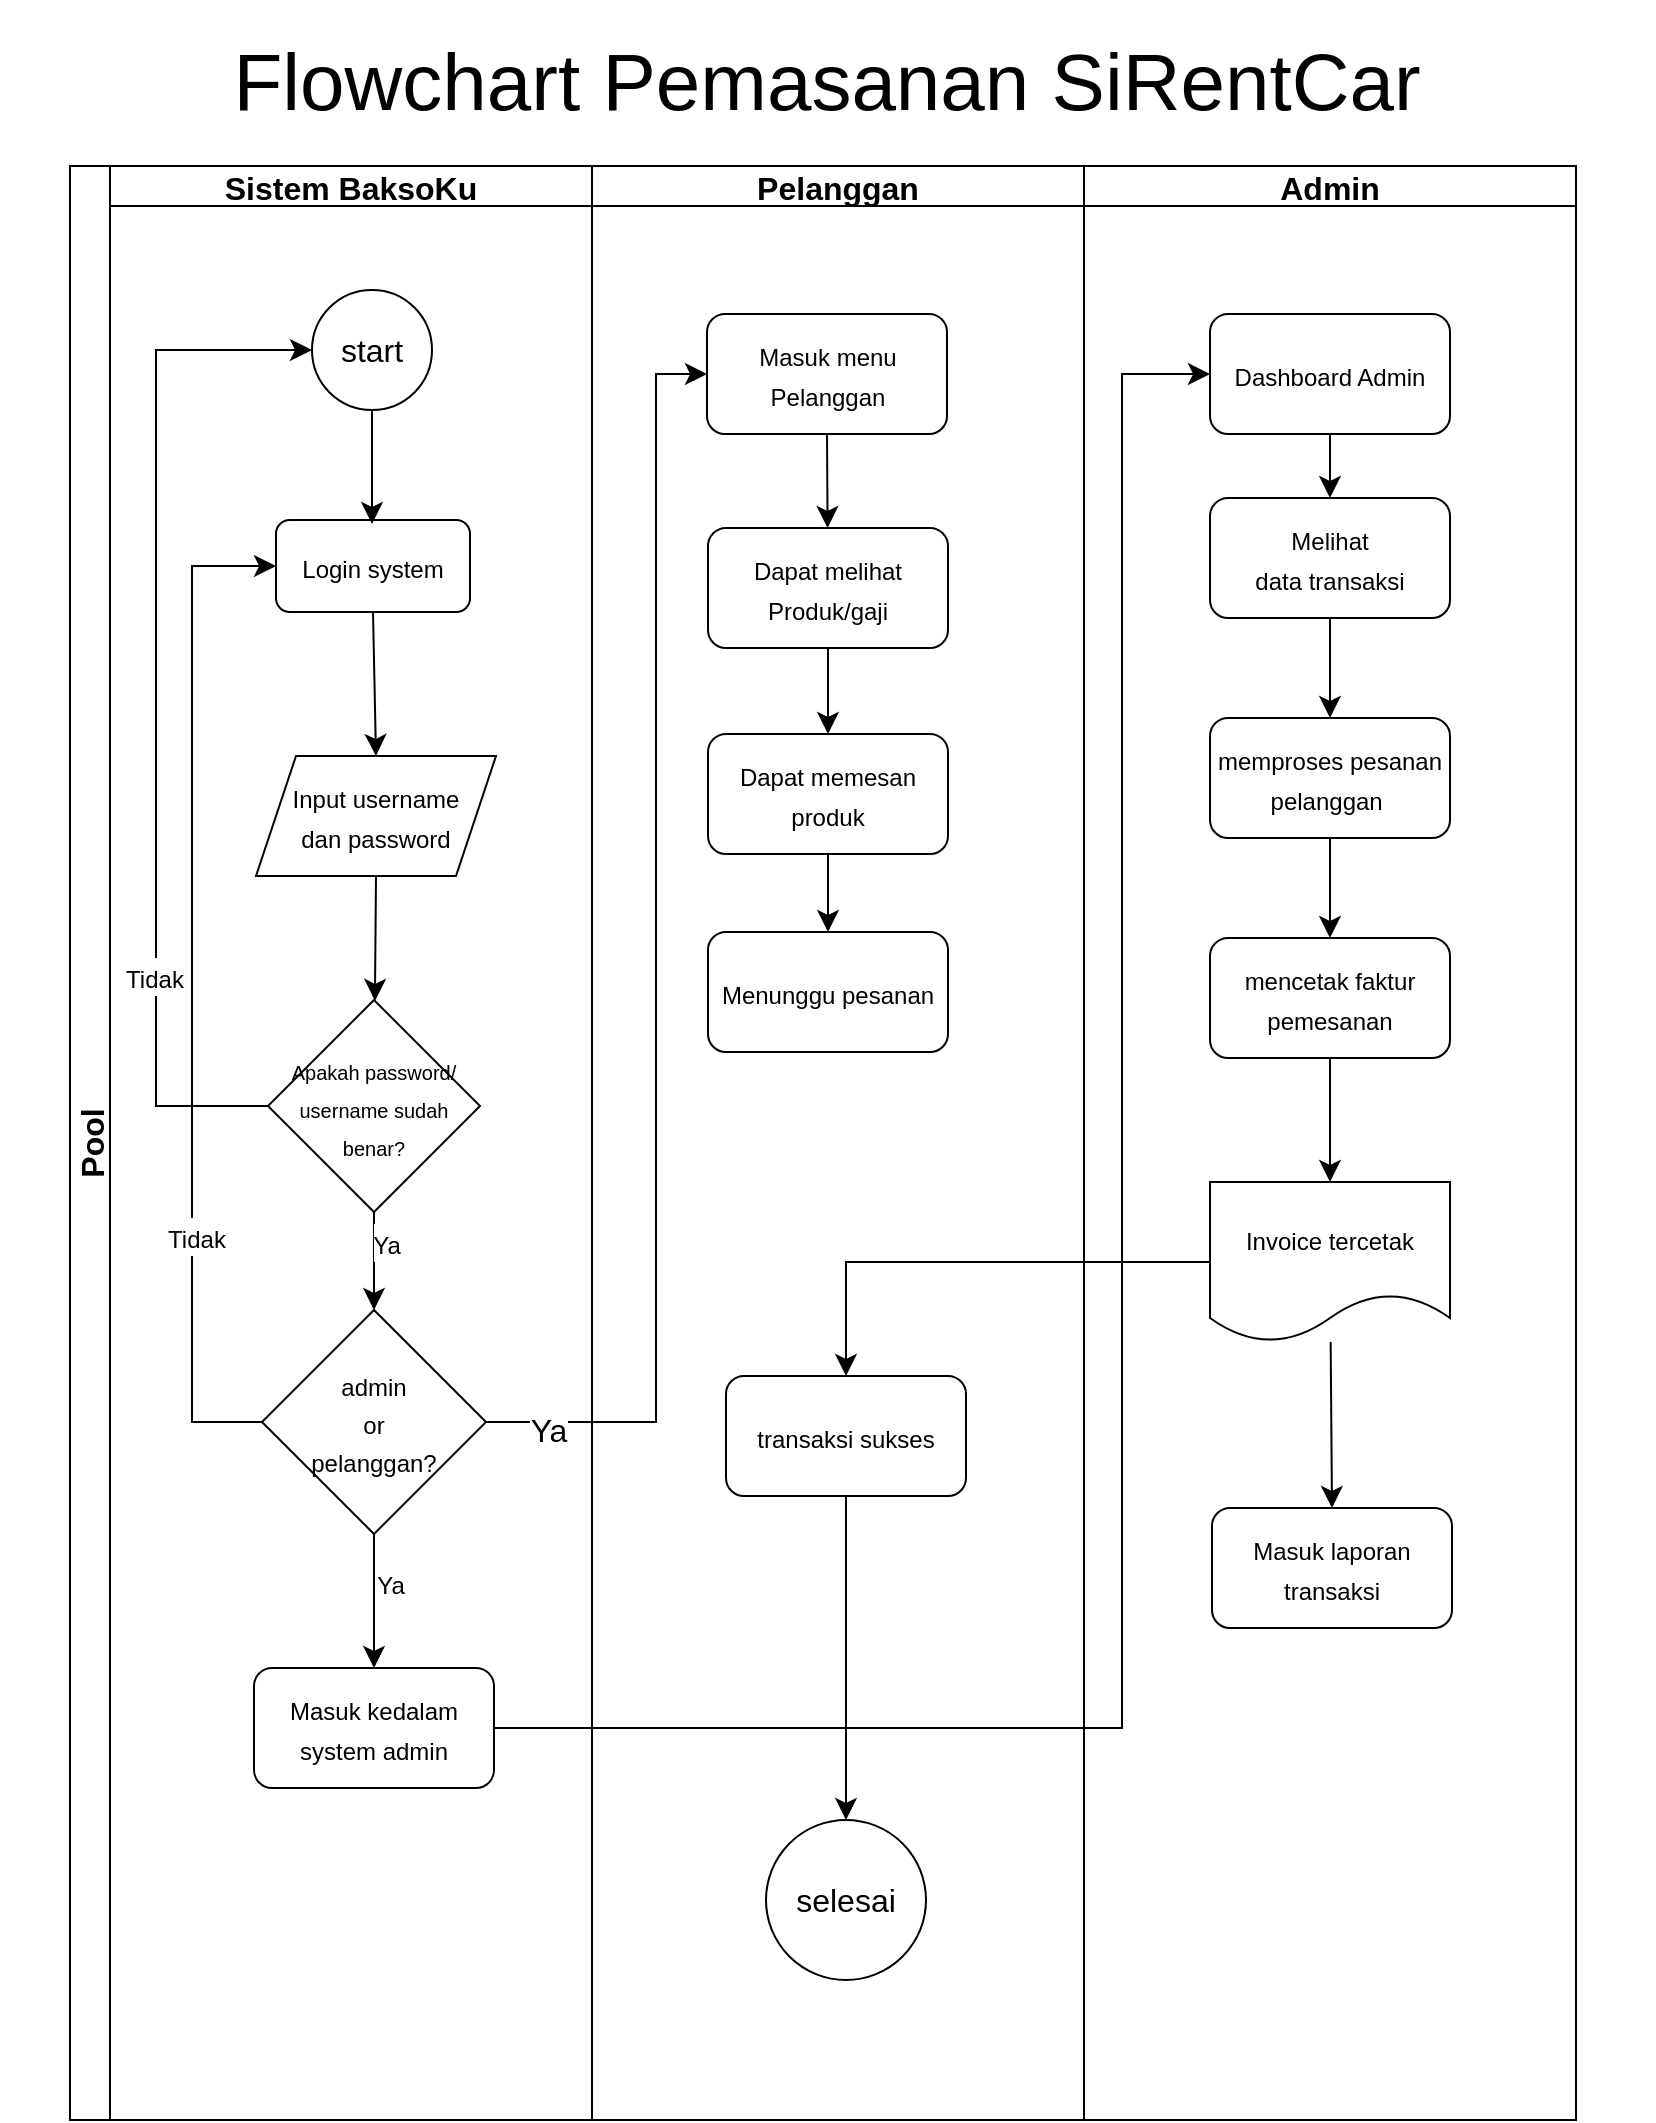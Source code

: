 <mxfile version="22.0.6" type="github">
  <diagram name="Halaman-1" id="bM6BuHL4AkJzUA_qrpLi">
    <mxGraphModel dx="1837" dy="1348" grid="0" gridSize="10" guides="1" tooltips="1" connect="1" arrows="1" fold="1" page="0" pageScale="1" pageWidth="827" pageHeight="1169" math="0" shadow="0">
      <root>
        <mxCell id="0" />
        <mxCell id="1" parent="0" />
        <mxCell id="khKvHjpIYPQYK4qI9uuR-2" value="Pool" style="swimlane;childLayout=stackLayout;resizeParent=1;resizeParentMax=0;startSize=20;horizontal=0;horizontalStack=1;fontSize=16;" parent="1" vertex="1">
          <mxGeometry x="-78" y="-95" width="753" height="977" as="geometry" />
        </mxCell>
        <mxCell id="khKvHjpIYPQYK4qI9uuR-3" value="Sistem BaksoKu" style="swimlane;startSize=20;fontSize=16;" parent="khKvHjpIYPQYK4qI9uuR-2" vertex="1">
          <mxGeometry x="20" width="241" height="977" as="geometry" />
        </mxCell>
        <mxCell id="khKvHjpIYPQYK4qI9uuR-7" value="start" style="ellipse;whiteSpace=wrap;html=1;aspect=fixed;fontSize=16;" parent="khKvHjpIYPQYK4qI9uuR-3" vertex="1">
          <mxGeometry x="101" y="62" width="60" height="60" as="geometry" />
        </mxCell>
        <mxCell id="khKvHjpIYPQYK4qI9uuR-9" value="&lt;font style=&quot;font-size: 12px;&quot;&gt;Login system&lt;/font&gt;" style="rounded=1;whiteSpace=wrap;html=1;fontSize=16;" parent="khKvHjpIYPQYK4qI9uuR-3" vertex="1">
          <mxGeometry x="83" y="177" width="97" height="46" as="geometry" />
        </mxCell>
        <mxCell id="khKvHjpIYPQYK4qI9uuR-11" value="&lt;font style=&quot;font-size: 10px;&quot;&gt;Apakah password/&lt;br&gt;username&amp;nbsp;sudah benar?&lt;/font&gt;" style="rhombus;whiteSpace=wrap;html=1;fontSize=16;" parent="khKvHjpIYPQYK4qI9uuR-3" vertex="1">
          <mxGeometry x="79" y="417" width="106" height="106" as="geometry" />
        </mxCell>
        <mxCell id="khKvHjpIYPQYK4qI9uuR-12" value="" style="endArrow=classic;html=1;rounded=0;fontSize=12;startSize=8;endSize=8;curved=1;exitX=0.5;exitY=1;exitDx=0;exitDy=0;entryX=0.5;entryY=0;entryDx=0;entryDy=0;" parent="khKvHjpIYPQYK4qI9uuR-3" source="khKvHjpIYPQYK4qI9uuR-9" target="khKvHjpIYPQYK4qI9uuR-28" edge="1">
          <mxGeometry width="50" height="50" relative="1" as="geometry">
            <mxPoint x="132.52" y="239" as="sourcePoint" />
            <mxPoint x="133.02" y="355" as="targetPoint" />
          </mxGeometry>
        </mxCell>
        <mxCell id="khKvHjpIYPQYK4qI9uuR-33" style="edgeStyle=none;curved=1;rounded=0;orthogonalLoop=1;jettySize=auto;html=1;exitX=0.5;exitY=1;exitDx=0;exitDy=0;fontSize=12;startSize=8;endSize=8;" parent="khKvHjpIYPQYK4qI9uuR-3" source="khKvHjpIYPQYK4qI9uuR-23" target="khKvHjpIYPQYK4qI9uuR-32" edge="1">
          <mxGeometry relative="1" as="geometry" />
        </mxCell>
        <mxCell id="khKvHjpIYPQYK4qI9uuR-34" value="&lt;font style=&quot;font-size: 12px;&quot;&gt;Ya&lt;/font&gt;" style="edgeLabel;html=1;align=center;verticalAlign=middle;resizable=0;points=[];fontSize=16;" parent="khKvHjpIYPQYK4qI9uuR-33" vertex="1" connectable="0">
          <mxGeometry x="-0.519" relative="1" as="geometry">
            <mxPoint x="8" y="8" as="offset" />
          </mxGeometry>
        </mxCell>
        <mxCell id="khKvHjpIYPQYK4qI9uuR-23" value="&lt;font style=&quot;font-size: 12px;&quot;&gt;admin &lt;br&gt;or&lt;br&gt;pelanggan?&lt;/font&gt;" style="rhombus;whiteSpace=wrap;html=1;fontSize=16;" parent="khKvHjpIYPQYK4qI9uuR-3" vertex="1">
          <mxGeometry x="76" y="572" width="112" height="112" as="geometry" />
        </mxCell>
        <mxCell id="khKvHjpIYPQYK4qI9uuR-22" value="" style="endArrow=classic;html=1;rounded=0;fontSize=12;startSize=8;endSize=8;curved=1;exitX=0.5;exitY=1;exitDx=0;exitDy=0;entryX=0.5;entryY=0;entryDx=0;entryDy=0;" parent="khKvHjpIYPQYK4qI9uuR-3" source="khKvHjpIYPQYK4qI9uuR-11" target="khKvHjpIYPQYK4qI9uuR-23" edge="1">
          <mxGeometry width="50" height="50" relative="1" as="geometry">
            <mxPoint x="211" y="559" as="sourcePoint" />
            <mxPoint x="132" y="570" as="targetPoint" />
          </mxGeometry>
        </mxCell>
        <mxCell id="khKvHjpIYPQYK4qI9uuR-26" value="&lt;font style=&quot;font-size: 12px;&quot;&gt;Ya&lt;/font&gt;" style="edgeLabel;html=1;align=center;verticalAlign=middle;resizable=0;points=[];fontSize=16;" parent="khKvHjpIYPQYK4qI9uuR-22" vertex="1" connectable="0">
          <mxGeometry x="-0.583" y="-3" relative="1" as="geometry">
            <mxPoint x="9" y="5" as="offset" />
          </mxGeometry>
        </mxCell>
        <mxCell id="khKvHjpIYPQYK4qI9uuR-31" style="edgeStyle=none;curved=1;rounded=0;orthogonalLoop=1;jettySize=auto;html=1;exitX=0.5;exitY=1;exitDx=0;exitDy=0;fontSize=12;startSize=8;endSize=8;" parent="khKvHjpIYPQYK4qI9uuR-3" source="khKvHjpIYPQYK4qI9uuR-28" target="khKvHjpIYPQYK4qI9uuR-11" edge="1">
          <mxGeometry relative="1" as="geometry" />
        </mxCell>
        <mxCell id="khKvHjpIYPQYK4qI9uuR-28" value="&lt;font style=&quot;font-size: 12px;&quot;&gt;Input username&lt;br&gt;dan password&lt;/font&gt;" style="shape=parallelogram;perimeter=parallelogramPerimeter;whiteSpace=wrap;html=1;fixedSize=1;fontSize=16;" parent="khKvHjpIYPQYK4qI9uuR-3" vertex="1">
          <mxGeometry x="73" y="295" width="120" height="60" as="geometry" />
        </mxCell>
        <mxCell id="khKvHjpIYPQYK4qI9uuR-32" value="&lt;font style=&quot;font-size: 12px;&quot;&gt;Masuk kedalam system admin&lt;/font&gt;" style="rounded=1;whiteSpace=wrap;html=1;fontSize=16;" parent="khKvHjpIYPQYK4qI9uuR-3" vertex="1">
          <mxGeometry x="72" y="751" width="120" height="60" as="geometry" />
        </mxCell>
        <mxCell id="khKvHjpIYPQYK4qI9uuR-83" value="" style="edgeStyle=elbowEdgeStyle;elbow=vertical;endArrow=classic;html=1;curved=0;rounded=0;endSize=8;startSize=8;fontSize=12;exitX=0;exitY=0.5;exitDx=0;exitDy=0;entryX=0;entryY=0.5;entryDx=0;entryDy=0;" parent="khKvHjpIYPQYK4qI9uuR-3" source="khKvHjpIYPQYK4qI9uuR-23" target="khKvHjpIYPQYK4qI9uuR-9" edge="1">
          <mxGeometry width="50" height="50" relative="1" as="geometry">
            <mxPoint x="34" y="617" as="sourcePoint" />
            <mxPoint x="84" y="567" as="targetPoint" />
            <Array as="points">
              <mxPoint x="41" y="415" />
            </Array>
          </mxGeometry>
        </mxCell>
        <mxCell id="khKvHjpIYPQYK4qI9uuR-85" value="&lt;font style=&quot;font-size: 12px;&quot;&gt;Tidak&lt;/font&gt;" style="edgeLabel;html=1;align=center;verticalAlign=middle;resizable=0;points=[];fontSize=16;" parent="khKvHjpIYPQYK4qI9uuR-83" vertex="1" connectable="0">
          <mxGeometry x="-0.493" y="-2" relative="1" as="geometry">
            <mxPoint as="offset" />
          </mxGeometry>
        </mxCell>
        <mxCell id="khKvHjpIYPQYK4qI9uuR-84" value="" style="edgeStyle=elbowEdgeStyle;elbow=horizontal;endArrow=classic;html=1;curved=0;rounded=0;endSize=8;startSize=8;fontSize=12;exitX=0;exitY=0.5;exitDx=0;exitDy=0;" parent="khKvHjpIYPQYK4qI9uuR-3" source="khKvHjpIYPQYK4qI9uuR-11" target="khKvHjpIYPQYK4qI9uuR-7" edge="1">
          <mxGeometry width="50" height="50" relative="1" as="geometry">
            <mxPoint x="198" y="419" as="sourcePoint" />
            <mxPoint x="248" y="369" as="targetPoint" />
            <Array as="points">
              <mxPoint x="23" y="279" />
            </Array>
          </mxGeometry>
        </mxCell>
        <mxCell id="khKvHjpIYPQYK4qI9uuR-86" value="&lt;font style=&quot;font-size: 12px;&quot;&gt;Tidak&lt;/font&gt;" style="edgeLabel;html=1;align=center;verticalAlign=middle;resizable=0;points=[];fontSize=16;" parent="khKvHjpIYPQYK4qI9uuR-84" vertex="1" connectable="0">
          <mxGeometry x="-0.525" y="1" relative="1" as="geometry">
            <mxPoint as="offset" />
          </mxGeometry>
        </mxCell>
        <mxCell id="khKvHjpIYPQYK4qI9uuR-4" value="Pelanggan" style="swimlane;startSize=20;fontSize=16;" parent="khKvHjpIYPQYK4qI9uuR-2" vertex="1">
          <mxGeometry x="261" width="246" height="977" as="geometry" />
        </mxCell>
        <mxCell id="khKvHjpIYPQYK4qI9uuR-42" style="edgeStyle=none;curved=1;rounded=0;orthogonalLoop=1;jettySize=auto;html=1;exitX=0.5;exitY=1;exitDx=0;exitDy=0;fontSize=12;startSize=8;endSize=8;" parent="khKvHjpIYPQYK4qI9uuR-4" source="khKvHjpIYPQYK4qI9uuR-38" target="khKvHjpIYPQYK4qI9uuR-41" edge="1">
          <mxGeometry relative="1" as="geometry" />
        </mxCell>
        <mxCell id="khKvHjpIYPQYK4qI9uuR-38" value="&lt;font style=&quot;font-size: 12px;&quot;&gt;Masuk menu &lt;br&gt;Pelanggan&lt;/font&gt;" style="rounded=1;whiteSpace=wrap;html=1;fontSize=16;" parent="khKvHjpIYPQYK4qI9uuR-4" vertex="1">
          <mxGeometry x="57.5" y="74" width="120" height="60" as="geometry" />
        </mxCell>
        <mxCell id="khKvHjpIYPQYK4qI9uuR-44" style="edgeStyle=none;curved=1;rounded=0;orthogonalLoop=1;jettySize=auto;html=1;fontSize=12;startSize=8;endSize=8;" parent="khKvHjpIYPQYK4qI9uuR-4" source="khKvHjpIYPQYK4qI9uuR-41" target="khKvHjpIYPQYK4qI9uuR-43" edge="1">
          <mxGeometry relative="1" as="geometry" />
        </mxCell>
        <mxCell id="khKvHjpIYPQYK4qI9uuR-41" value="&lt;font style=&quot;font-size: 12px;&quot;&gt;Dapat melihat Produk/gaji&lt;/font&gt;" style="rounded=1;whiteSpace=wrap;html=1;fontSize=16;" parent="khKvHjpIYPQYK4qI9uuR-4" vertex="1">
          <mxGeometry x="58" y="181" width="120" height="60" as="geometry" />
        </mxCell>
        <mxCell id="khKvHjpIYPQYK4qI9uuR-46" style="edgeStyle=none;curved=1;rounded=0;orthogonalLoop=1;jettySize=auto;html=1;exitX=0.5;exitY=1;exitDx=0;exitDy=0;fontSize=12;startSize=8;endSize=8;" parent="khKvHjpIYPQYK4qI9uuR-4" source="khKvHjpIYPQYK4qI9uuR-43" target="khKvHjpIYPQYK4qI9uuR-45" edge="1">
          <mxGeometry relative="1" as="geometry" />
        </mxCell>
        <mxCell id="khKvHjpIYPQYK4qI9uuR-43" value="&lt;font style=&quot;font-size: 12px;&quot;&gt;Dapat memesan produk&lt;/font&gt;" style="rounded=1;whiteSpace=wrap;html=1;fontSize=16;" parent="khKvHjpIYPQYK4qI9uuR-4" vertex="1">
          <mxGeometry x="58" y="284" width="120" height="60" as="geometry" />
        </mxCell>
        <mxCell id="khKvHjpIYPQYK4qI9uuR-45" value="&lt;font style=&quot;font-size: 12px;&quot;&gt;Menunggu pesanan&lt;/font&gt;" style="rounded=1;whiteSpace=wrap;html=1;fontSize=16;" parent="khKvHjpIYPQYK4qI9uuR-4" vertex="1">
          <mxGeometry x="58" y="383" width="120" height="60" as="geometry" />
        </mxCell>
        <mxCell id="khKvHjpIYPQYK4qI9uuR-74" style="edgeStyle=none;curved=1;rounded=0;orthogonalLoop=1;jettySize=auto;html=1;exitX=0.5;exitY=1;exitDx=0;exitDy=0;entryX=0.5;entryY=0;entryDx=0;entryDy=0;fontSize=12;startSize=8;endSize=8;" parent="khKvHjpIYPQYK4qI9uuR-4" source="khKvHjpIYPQYK4qI9uuR-70" target="khKvHjpIYPQYK4qI9uuR-72" edge="1">
          <mxGeometry relative="1" as="geometry" />
        </mxCell>
        <mxCell id="khKvHjpIYPQYK4qI9uuR-70" value="&lt;font style=&quot;font-size: 12px;&quot;&gt;transaksi sukses&lt;/font&gt;" style="rounded=1;whiteSpace=wrap;html=1;fontSize=16;" parent="khKvHjpIYPQYK4qI9uuR-4" vertex="1">
          <mxGeometry x="67" y="605" width="120" height="60" as="geometry" />
        </mxCell>
        <mxCell id="khKvHjpIYPQYK4qI9uuR-72" value="selesai" style="ellipse;whiteSpace=wrap;html=1;aspect=fixed;fontSize=16;" parent="khKvHjpIYPQYK4qI9uuR-4" vertex="1">
          <mxGeometry x="87" y="827" width="80" height="80" as="geometry" />
        </mxCell>
        <mxCell id="khKvHjpIYPQYK4qI9uuR-5" value="Admin" style="swimlane;startSize=20;fontSize=16;" parent="khKvHjpIYPQYK4qI9uuR-2" vertex="1">
          <mxGeometry x="507" width="246" height="977" as="geometry" />
        </mxCell>
        <mxCell id="khKvHjpIYPQYK4qI9uuR-52" style="edgeStyle=none;curved=1;rounded=0;orthogonalLoop=1;jettySize=auto;html=1;exitX=0.5;exitY=1;exitDx=0;exitDy=0;fontSize=12;startSize=8;endSize=8;" parent="khKvHjpIYPQYK4qI9uuR-5" source="khKvHjpIYPQYK4qI9uuR-49" target="khKvHjpIYPQYK4qI9uuR-51" edge="1">
          <mxGeometry relative="1" as="geometry" />
        </mxCell>
        <mxCell id="khKvHjpIYPQYK4qI9uuR-49" value="&lt;font style=&quot;font-size: 12px;&quot;&gt;Dashboard Admin&lt;/font&gt;" style="rounded=1;whiteSpace=wrap;html=1;fontSize=16;" parent="khKvHjpIYPQYK4qI9uuR-5" vertex="1">
          <mxGeometry x="63" y="74" width="120" height="60" as="geometry" />
        </mxCell>
        <mxCell id="khKvHjpIYPQYK4qI9uuR-59" value="" style="edgeStyle=none;curved=1;rounded=0;orthogonalLoop=1;jettySize=auto;html=1;fontSize=12;startSize=8;endSize=8;" parent="khKvHjpIYPQYK4qI9uuR-5" source="khKvHjpIYPQYK4qI9uuR-51" target="khKvHjpIYPQYK4qI9uuR-58" edge="1">
          <mxGeometry relative="1" as="geometry" />
        </mxCell>
        <mxCell id="khKvHjpIYPQYK4qI9uuR-51" value="&lt;font style=&quot;font-size: 12px;&quot;&gt;Melihat &lt;br&gt;data transaksi&lt;/font&gt;" style="rounded=1;whiteSpace=wrap;html=1;fontSize=16;" parent="khKvHjpIYPQYK4qI9uuR-5" vertex="1">
          <mxGeometry x="63" y="166" width="120" height="60" as="geometry" />
        </mxCell>
        <mxCell id="khKvHjpIYPQYK4qI9uuR-62" value="" style="edgeStyle=none;curved=1;rounded=0;orthogonalLoop=1;jettySize=auto;html=1;fontSize=12;startSize=8;endSize=8;" parent="khKvHjpIYPQYK4qI9uuR-5" source="khKvHjpIYPQYK4qI9uuR-58" target="khKvHjpIYPQYK4qI9uuR-61" edge="1">
          <mxGeometry relative="1" as="geometry" />
        </mxCell>
        <mxCell id="khKvHjpIYPQYK4qI9uuR-58" value="&lt;font style=&quot;font-size: 12px;&quot;&gt;memproses pesanan pelanggan&amp;nbsp;&lt;/font&gt;" style="whiteSpace=wrap;html=1;fontSize=16;rounded=1;" parent="khKvHjpIYPQYK4qI9uuR-5" vertex="1">
          <mxGeometry x="63" y="276" width="120" height="60" as="geometry" />
        </mxCell>
        <mxCell id="khKvHjpIYPQYK4qI9uuR-67" value="" style="edgeStyle=none;curved=1;rounded=0;orthogonalLoop=1;jettySize=auto;html=1;fontSize=12;startSize=8;endSize=8;" parent="khKvHjpIYPQYK4qI9uuR-5" source="khKvHjpIYPQYK4qI9uuR-61" target="khKvHjpIYPQYK4qI9uuR-66" edge="1">
          <mxGeometry relative="1" as="geometry" />
        </mxCell>
        <mxCell id="khKvHjpIYPQYK4qI9uuR-61" value="&lt;font style=&quot;font-size: 12px;&quot;&gt;mencetak faktur pemesanan&lt;/font&gt;" style="whiteSpace=wrap;html=1;fontSize=16;rounded=1;" parent="khKvHjpIYPQYK4qI9uuR-5" vertex="1">
          <mxGeometry x="63" y="386" width="120" height="60" as="geometry" />
        </mxCell>
        <mxCell id="khKvHjpIYPQYK4qI9uuR-76" style="edgeStyle=none;curved=1;rounded=0;orthogonalLoop=1;jettySize=auto;html=1;fontSize=12;startSize=8;endSize=8;entryX=0.5;entryY=0;entryDx=0;entryDy=0;" parent="khKvHjpIYPQYK4qI9uuR-5" source="khKvHjpIYPQYK4qI9uuR-66" target="khKvHjpIYPQYK4qI9uuR-77" edge="1">
          <mxGeometry relative="1" as="geometry">
            <mxPoint x="123" y="670" as="targetPoint" />
          </mxGeometry>
        </mxCell>
        <mxCell id="khKvHjpIYPQYK4qI9uuR-66" value="&lt;font style=&quot;font-size: 12px;&quot;&gt;Invoice tercetak&lt;/font&gt;" style="shape=document;whiteSpace=wrap;html=1;boundedLbl=1;fontSize=16;rounded=1;" parent="khKvHjpIYPQYK4qI9uuR-5" vertex="1">
          <mxGeometry x="63" y="508" width="120" height="80" as="geometry" />
        </mxCell>
        <mxCell id="khKvHjpIYPQYK4qI9uuR-77" value="&lt;font style=&quot;font-size: 12px;&quot;&gt;Masuk laporan transaksi&lt;/font&gt;" style="rounded=1;whiteSpace=wrap;html=1;fontSize=16;" parent="khKvHjpIYPQYK4qI9uuR-5" vertex="1">
          <mxGeometry x="64" y="671" width="120" height="60" as="geometry" />
        </mxCell>
        <mxCell id="khKvHjpIYPQYK4qI9uuR-37" value="" style="edgeStyle=elbowEdgeStyle;elbow=horizontal;endArrow=classic;html=1;curved=0;rounded=0;endSize=8;startSize=8;fontSize=12;exitX=1;exitY=0.5;exitDx=0;exitDy=0;entryX=0;entryY=0.5;entryDx=0;entryDy=0;" parent="khKvHjpIYPQYK4qI9uuR-2" source="khKvHjpIYPQYK4qI9uuR-23" target="khKvHjpIYPQYK4qI9uuR-38" edge="1">
          <mxGeometry width="50" height="50" relative="1" as="geometry">
            <mxPoint x="213" y="632" as="sourcePoint" />
            <mxPoint x="350" y="118" as="targetPoint" />
            <Array as="points">
              <mxPoint x="293" y="364" />
            </Array>
          </mxGeometry>
        </mxCell>
        <mxCell id="khKvHjpIYPQYK4qI9uuR-79" value="Ya" style="edgeLabel;html=1;align=center;verticalAlign=middle;resizable=0;points=[];fontSize=16;" parent="khKvHjpIYPQYK4qI9uuR-37" vertex="1" connectable="0">
          <mxGeometry x="-0.87" y="-4" relative="1" as="geometry">
            <mxPoint x="-10" as="offset" />
          </mxGeometry>
        </mxCell>
        <mxCell id="khKvHjpIYPQYK4qI9uuR-50" value="" style="edgeStyle=elbowEdgeStyle;elbow=horizontal;endArrow=classic;html=1;curved=0;rounded=0;endSize=8;startSize=8;fontSize=12;exitX=1;exitY=0.5;exitDx=0;exitDy=0;" parent="khKvHjpIYPQYK4qI9uuR-2" source="khKvHjpIYPQYK4qI9uuR-32" target="khKvHjpIYPQYK4qI9uuR-49" edge="1">
          <mxGeometry width="50" height="50" relative="1" as="geometry">
            <mxPoint x="337" y="782" as="sourcePoint" />
            <mxPoint x="387" y="732" as="targetPoint" />
            <Array as="points">
              <mxPoint x="526" y="422" />
            </Array>
          </mxGeometry>
        </mxCell>
        <mxCell id="khKvHjpIYPQYK4qI9uuR-71" value="" style="edgeStyle=elbowEdgeStyle;elbow=horizontal;endArrow=classic;html=1;curved=0;rounded=0;endSize=8;startSize=8;fontSize=12;exitX=0;exitY=0.5;exitDx=0;exitDy=0;entryX=0.5;entryY=0;entryDx=0;entryDy=0;" parent="khKvHjpIYPQYK4qI9uuR-2" source="khKvHjpIYPQYK4qI9uuR-66" target="khKvHjpIYPQYK4qI9uuR-70" edge="1">
          <mxGeometry width="50" height="50" relative="1" as="geometry">
            <mxPoint x="357" y="539" as="sourcePoint" />
            <mxPoint x="407" y="489" as="targetPoint" />
            <Array as="points">
              <mxPoint x="388" y="519" />
            </Array>
          </mxGeometry>
        </mxCell>
        <mxCell id="khKvHjpIYPQYK4qI9uuR-8" value="" style="endArrow=classic;html=1;rounded=0;fontSize=12;startSize=8;endSize=8;curved=1;exitX=0.5;exitY=1;exitDx=0;exitDy=0;" parent="1" source="khKvHjpIYPQYK4qI9uuR-7" edge="1">
          <mxGeometry width="50" height="50" relative="1" as="geometry">
            <mxPoint x="226" y="225" as="sourcePoint" />
            <mxPoint x="73" y="84" as="targetPoint" />
          </mxGeometry>
        </mxCell>
        <mxCell id="khKvHjpIYPQYK4qI9uuR-78" value="&lt;font style=&quot;font-size: 40px;&quot;&gt;Flowchart Pemasanan SiRentCar&lt;/font&gt;" style="text;strokeColor=none;fillColor=none;html=1;align=center;verticalAlign=middle;whiteSpace=wrap;rounded=0;fontSize=16;" parent="1" vertex="1">
          <mxGeometry x="-113" y="-178" width="827" height="79" as="geometry" />
        </mxCell>
      </root>
    </mxGraphModel>
  </diagram>
</mxfile>
